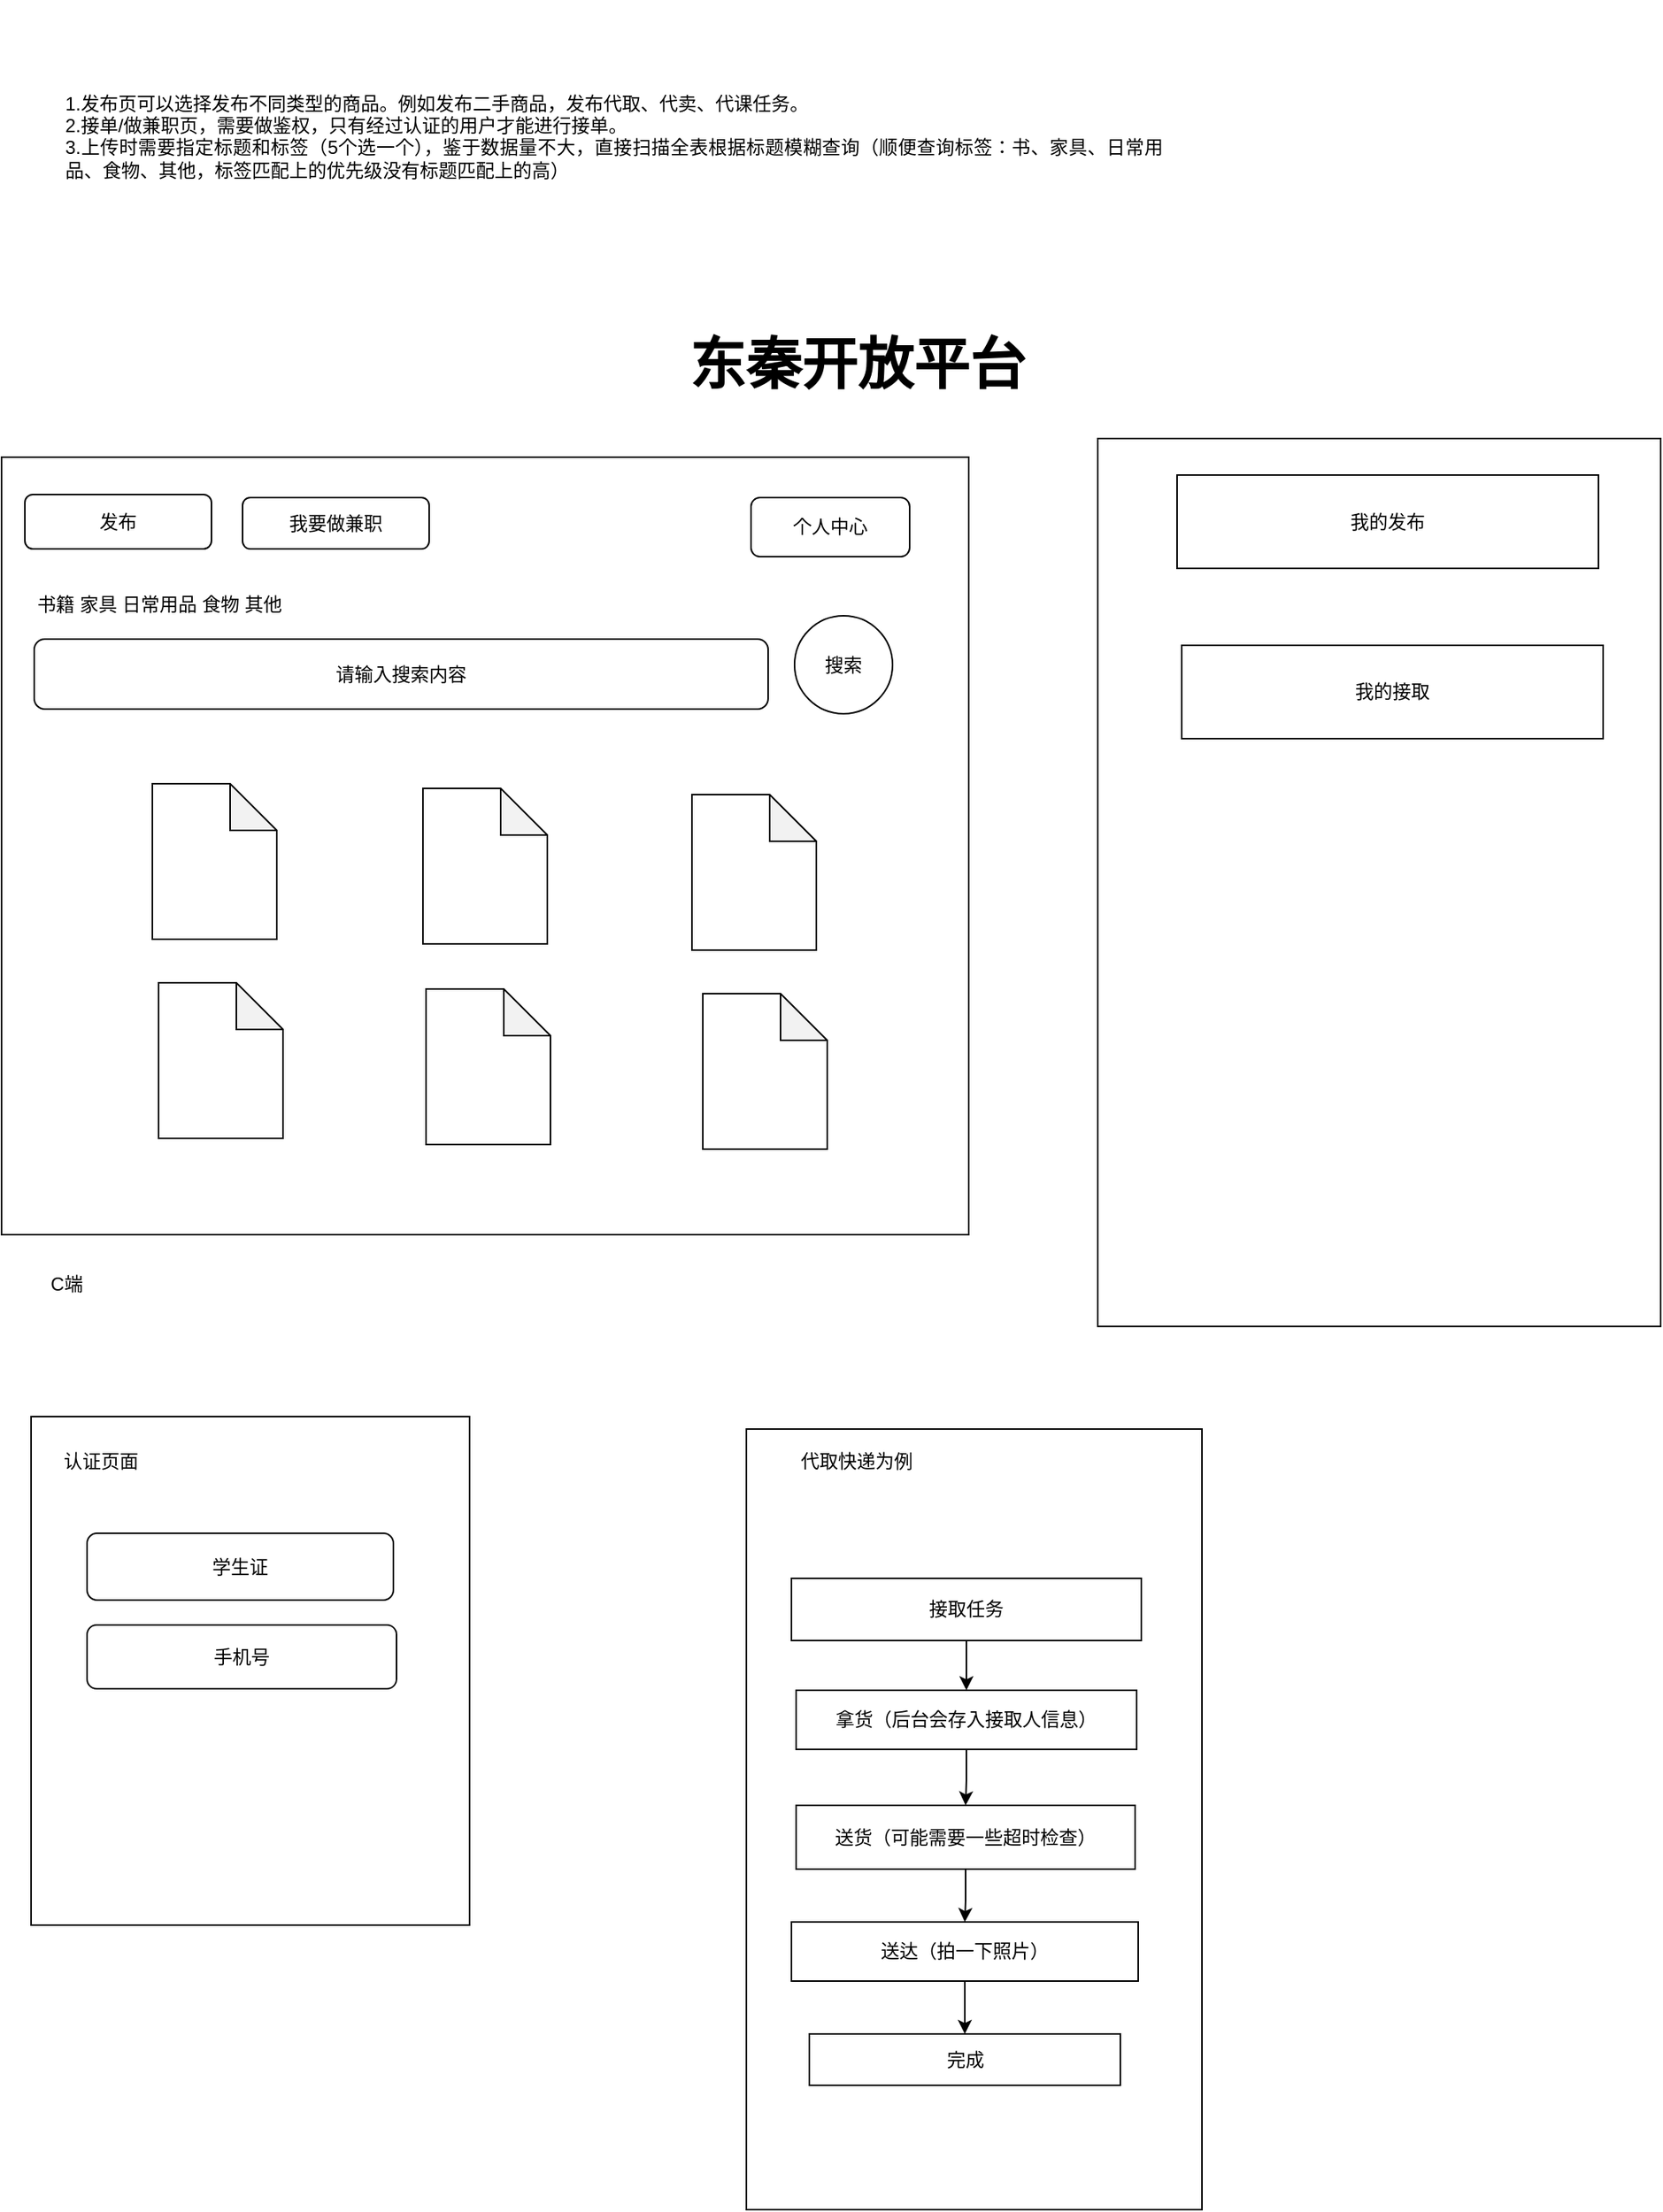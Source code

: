 <mxfile version="24.7.4">
  <diagram name="第 1 页" id="5aNvM0eVVriTYAHw4Ez_">
    <mxGraphModel dx="1759" dy="1176" grid="0" gridSize="10" guides="1" tooltips="1" connect="1" arrows="1" fold="1" page="0" pageScale="1" pageWidth="827" pageHeight="1169" math="0" shadow="0">
      <root>
        <mxCell id="0" />
        <mxCell id="1" parent="0" />
        <mxCell id="-zm-NOp9v5axGx7vufbY-1" value="" style="rounded=0;whiteSpace=wrap;html=1;" vertex="1" parent="1">
          <mxGeometry x="-237" y="58" width="622" height="500" as="geometry" />
        </mxCell>
        <mxCell id="-zm-NOp9v5axGx7vufbY-11" value="" style="rounded=0;whiteSpace=wrap;html=1;" vertex="1" parent="1">
          <mxGeometry x="468" y="46" width="362" height="571" as="geometry" />
        </mxCell>
        <mxCell id="-zm-NOp9v5axGx7vufbY-13" value="我的发布" style="rounded=0;whiteSpace=wrap;html=1;" vertex="1" parent="1">
          <mxGeometry x="519" y="69.5" width="271" height="60" as="geometry" />
        </mxCell>
        <mxCell id="-zm-NOp9v5axGx7vufbY-17" value="&lt;b&gt;&lt;font style=&quot;font-size: 36px;&quot;&gt;东秦开放平台&lt;/font&gt;&lt;/b&gt;" style="text;html=1;align=center;verticalAlign=middle;whiteSpace=wrap;rounded=0;" vertex="1" parent="1">
          <mxGeometry x="-17.5" y="-40" width="661" height="75" as="geometry" />
        </mxCell>
        <mxCell id="-zm-NOp9v5axGx7vufbY-32" value="C端" style="text;html=1;align=center;verticalAlign=middle;whiteSpace=wrap;rounded=0;" vertex="1" parent="1">
          <mxGeometry x="-225" y="575" width="60" height="30" as="geometry" />
        </mxCell>
        <mxCell id="-zm-NOp9v5axGx7vufbY-38" value="我要做兼职" style="rounded=1;whiteSpace=wrap;html=1;" vertex="1" parent="1">
          <mxGeometry x="-82" y="84" width="120" height="33" as="geometry" />
        </mxCell>
        <mxCell id="-zm-NOp9v5axGx7vufbY-40" value="发布" style="rounded=1;whiteSpace=wrap;html=1;" vertex="1" parent="1">
          <mxGeometry x="-222" y="82" width="120" height="35" as="geometry" />
        </mxCell>
        <mxCell id="-zm-NOp9v5axGx7vufbY-43" value="&lt;div style=&quot;text-align: justify;&quot;&gt;&lt;span style=&quot;background-color: initial;&quot;&gt;1.发布页可以选择发布不同类型的商品。例如发布二手商品，发布代取、代卖、代课任务。&lt;/span&gt;&lt;/div&gt;&lt;div style=&quot;text-align: justify;&quot;&gt;2.接单/做兼职页，需要做鉴权，只有经过认证的用户才能进行接单。&lt;/div&gt;&lt;div style=&quot;text-align: justify;&quot;&gt;3.上传时需要指定标题和标签（5个选一个），鉴于数据量不大，直接扫描全表根据标题模糊查询（顺便查询标签：书、家具、日常用品、食物、其他，标签匹配上的优先级没有标题匹配上的高）&lt;/div&gt;&lt;div style=&quot;text-align: justify;&quot;&gt;&lt;br&gt;&lt;/div&gt;" style="text;html=1;align=center;verticalAlign=middle;whiteSpace=wrap;rounded=0;" vertex="1" parent="1">
          <mxGeometry x="-197" y="-236" width="708" height="189" as="geometry" />
        </mxCell>
        <mxCell id="-zm-NOp9v5axGx7vufbY-47" value="请输入搜索内容" style="rounded=1;whiteSpace=wrap;html=1;" vertex="1" parent="1">
          <mxGeometry x="-216" y="175" width="472" height="45" as="geometry" />
        </mxCell>
        <mxCell id="-zm-NOp9v5axGx7vufbY-48" value="搜索" style="ellipse;whiteSpace=wrap;html=1;aspect=fixed;" vertex="1" parent="1">
          <mxGeometry x="273" y="160" width="63" height="63" as="geometry" />
        </mxCell>
        <mxCell id="-zm-NOp9v5axGx7vufbY-49" value="" style="shape=note;whiteSpace=wrap;html=1;backgroundOutline=1;darkOpacity=0.05;" vertex="1" parent="1">
          <mxGeometry x="-140" y="268" width="80" height="100" as="geometry" />
        </mxCell>
        <mxCell id="-zm-NOp9v5axGx7vufbY-50" value="" style="shape=note;whiteSpace=wrap;html=1;backgroundOutline=1;darkOpacity=0.05;" vertex="1" parent="1">
          <mxGeometry x="214" y="403" width="80" height="100" as="geometry" />
        </mxCell>
        <mxCell id="-zm-NOp9v5axGx7vufbY-51" value="" style="shape=note;whiteSpace=wrap;html=1;backgroundOutline=1;darkOpacity=0.05;" vertex="1" parent="1">
          <mxGeometry x="36" y="400" width="80" height="100" as="geometry" />
        </mxCell>
        <mxCell id="-zm-NOp9v5axGx7vufbY-52" value="" style="shape=note;whiteSpace=wrap;html=1;backgroundOutline=1;darkOpacity=0.05;" vertex="1" parent="1">
          <mxGeometry x="-136" y="396" width="80" height="100" as="geometry" />
        </mxCell>
        <mxCell id="-zm-NOp9v5axGx7vufbY-53" value="" style="shape=note;whiteSpace=wrap;html=1;backgroundOutline=1;darkOpacity=0.05;" vertex="1" parent="1">
          <mxGeometry x="34" y="271" width="80" height="100" as="geometry" />
        </mxCell>
        <mxCell id="-zm-NOp9v5axGx7vufbY-54" value="" style="shape=note;whiteSpace=wrap;html=1;backgroundOutline=1;darkOpacity=0.05;" vertex="1" parent="1">
          <mxGeometry x="207" y="275" width="80" height="100" as="geometry" />
        </mxCell>
        <mxCell id="-zm-NOp9v5axGx7vufbY-56" value="&lt;div style=&quot;&quot;&gt;&lt;span style=&quot;background-color: initial;&quot;&gt;书籍 家具 日常用品 食物 其他&lt;/span&gt;&lt;/div&gt;" style="text;html=1;align=left;verticalAlign=middle;whiteSpace=wrap;rounded=0;" vertex="1" parent="1">
          <mxGeometry x="-216" y="138" width="259" height="30" as="geometry" />
        </mxCell>
        <mxCell id="-zm-NOp9v5axGx7vufbY-57" value="个人中心" style="rounded=1;whiteSpace=wrap;html=1;" vertex="1" parent="1">
          <mxGeometry x="245" y="84" width="102" height="38" as="geometry" />
        </mxCell>
        <mxCell id="-zm-NOp9v5axGx7vufbY-59" value="我的接取" style="rounded=0;whiteSpace=wrap;html=1;" vertex="1" parent="1">
          <mxGeometry x="522" y="179" width="271" height="60" as="geometry" />
        </mxCell>
        <mxCell id="-zm-NOp9v5axGx7vufbY-61" value="" style="rounded=0;whiteSpace=wrap;html=1;" vertex="1" parent="1">
          <mxGeometry x="-218" y="675" width="282" height="327" as="geometry" />
        </mxCell>
        <mxCell id="-zm-NOp9v5axGx7vufbY-62" value="认证页面" style="text;html=1;align=center;verticalAlign=middle;whiteSpace=wrap;rounded=0;" vertex="1" parent="1">
          <mxGeometry x="-203" y="689" width="60" height="30" as="geometry" />
        </mxCell>
        <mxCell id="-zm-NOp9v5axGx7vufbY-63" value="学生证" style="rounded=1;whiteSpace=wrap;html=1;" vertex="1" parent="1">
          <mxGeometry x="-182" y="750" width="197" height="43" as="geometry" />
        </mxCell>
        <mxCell id="-zm-NOp9v5axGx7vufbY-64" value="手机号" style="rounded=1;whiteSpace=wrap;html=1;" vertex="1" parent="1">
          <mxGeometry x="-182" y="809" width="199" height="41" as="geometry" />
        </mxCell>
        <mxCell id="-zm-NOp9v5axGx7vufbY-66" value="" style="rounded=0;whiteSpace=wrap;html=1;" vertex="1" parent="1">
          <mxGeometry x="242" y="683" width="293" height="502" as="geometry" />
        </mxCell>
        <mxCell id="-zm-NOp9v5axGx7vufbY-69" style="edgeStyle=orthogonalEdgeStyle;rounded=0;orthogonalLoop=1;jettySize=auto;html=1;entryX=0.5;entryY=0;entryDx=0;entryDy=0;" edge="1" parent="1" source="-zm-NOp9v5axGx7vufbY-67" target="-zm-NOp9v5axGx7vufbY-68">
          <mxGeometry relative="1" as="geometry" />
        </mxCell>
        <mxCell id="-zm-NOp9v5axGx7vufbY-67" value="接取任务" style="rounded=0;whiteSpace=wrap;html=1;" vertex="1" parent="1">
          <mxGeometry x="271" y="779" width="225" height="40" as="geometry" />
        </mxCell>
        <mxCell id="-zm-NOp9v5axGx7vufbY-71" style="edgeStyle=orthogonalEdgeStyle;rounded=0;orthogonalLoop=1;jettySize=auto;html=1;entryX=0.5;entryY=0;entryDx=0;entryDy=0;" edge="1" parent="1" source="-zm-NOp9v5axGx7vufbY-68" target="-zm-NOp9v5axGx7vufbY-70">
          <mxGeometry relative="1" as="geometry" />
        </mxCell>
        <mxCell id="-zm-NOp9v5axGx7vufbY-68" value="拿货（后台会存入接取人信息）" style="rounded=0;whiteSpace=wrap;html=1;" vertex="1" parent="1">
          <mxGeometry x="274" y="851" width="219" height="38" as="geometry" />
        </mxCell>
        <mxCell id="-zm-NOp9v5axGx7vufbY-73" style="edgeStyle=orthogonalEdgeStyle;rounded=0;orthogonalLoop=1;jettySize=auto;html=1;" edge="1" parent="1" source="-zm-NOp9v5axGx7vufbY-70" target="-zm-NOp9v5axGx7vufbY-72">
          <mxGeometry relative="1" as="geometry" />
        </mxCell>
        <mxCell id="-zm-NOp9v5axGx7vufbY-70" value="送货（可能需要一些超时检查）" style="rounded=0;whiteSpace=wrap;html=1;" vertex="1" parent="1">
          <mxGeometry x="274" y="925" width="218" height="41" as="geometry" />
        </mxCell>
        <mxCell id="-zm-NOp9v5axGx7vufbY-76" style="edgeStyle=orthogonalEdgeStyle;rounded=0;orthogonalLoop=1;jettySize=auto;html=1;" edge="1" parent="1" source="-zm-NOp9v5axGx7vufbY-72" target="-zm-NOp9v5axGx7vufbY-75">
          <mxGeometry relative="1" as="geometry" />
        </mxCell>
        <mxCell id="-zm-NOp9v5axGx7vufbY-72" value="送达（拍一下照片）" style="rounded=0;whiteSpace=wrap;html=1;" vertex="1" parent="1">
          <mxGeometry x="271" y="1000" width="223" height="38" as="geometry" />
        </mxCell>
        <mxCell id="-zm-NOp9v5axGx7vufbY-75" value="完成" style="rounded=0;whiteSpace=wrap;html=1;" vertex="1" parent="1">
          <mxGeometry x="282.5" y="1072" width="200" height="33" as="geometry" />
        </mxCell>
        <mxCell id="-zm-NOp9v5axGx7vufbY-77" value="代取快递为例" style="text;html=1;align=center;verticalAlign=middle;whiteSpace=wrap;rounded=0;" vertex="1" parent="1">
          <mxGeometry x="264" y="689" width="98" height="30" as="geometry" />
        </mxCell>
      </root>
    </mxGraphModel>
  </diagram>
</mxfile>
